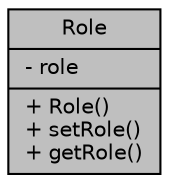 digraph "Role"
{
  edge [fontname="Helvetica",fontsize="10",labelfontname="Helvetica",labelfontsize="10"];
  node [fontname="Helvetica",fontsize="10",shape=record];
  Node1 [label="{Role\n|- role\l|+ Role()\l+ setRole()\l+ getRole()\l}",height=0.2,width=0.4,color="black", fillcolor="grey75", style="filled", fontcolor="black"];
}
